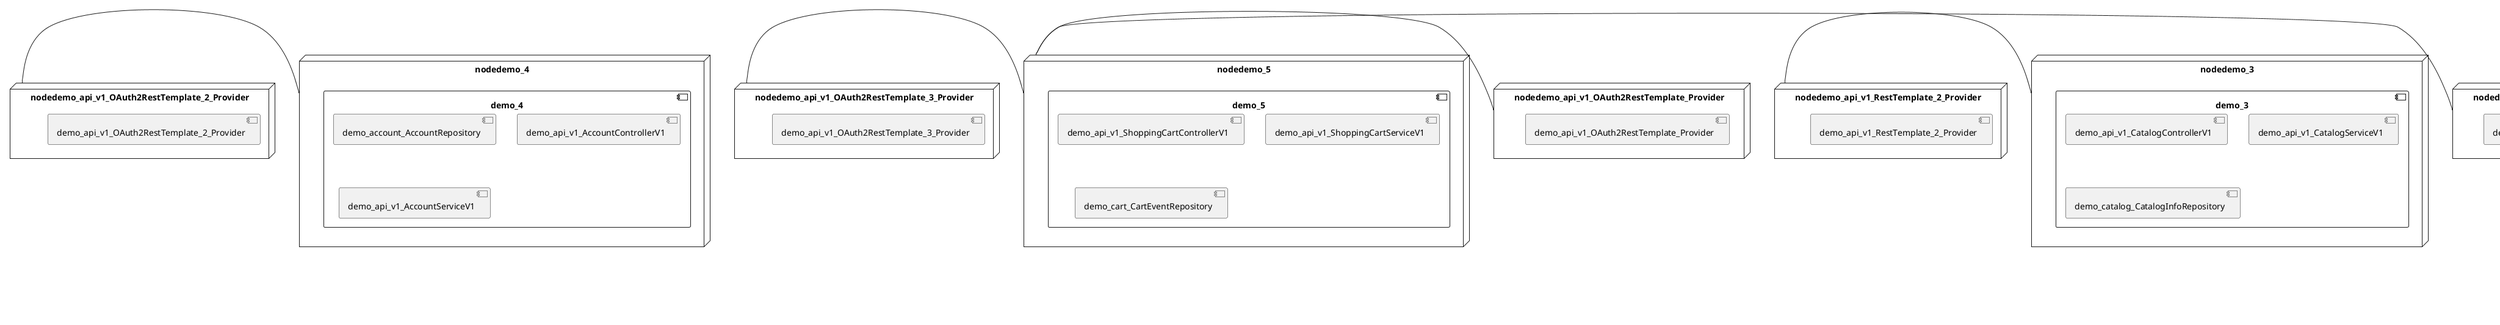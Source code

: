 @startuml
skinparam fixCircleLabelOverlapping true
skinparam componentStyle uml2
node nodedemo {
component demo {
[demo_api_v1_UserControllerV1] [[kbastani-spring-cloud-event-sourcing-example.system#_4ByK5tLnEe-7cIEW2C_u1A]]
[demo_api_v1_UserServiceV1] [[kbastani-spring-cloud-event-sourcing-example.system#_4ByK5tLnEe-7cIEW2C_u1A]]
[demo_user_UserRepository] [[kbastani-spring-cloud-event-sourcing-example.system#_4ByK5tLnEe-7cIEW2C_u1A]]
}
}
node nodedemo_2 {
component demo_2 {
[DatabaseInitializer] [[kbastani-spring-cloud-event-sourcing-example.system#_4ByK5tLnEe-7cIEW2C_u1A]]
[demo_api_v1_OrderControllerV1] [[kbastani-spring-cloud-event-sourcing-example.system#_4ByK5tLnEe-7cIEW2C_u1A]]
[demo_api_v1_OrderServiceV1] [[kbastani-spring-cloud-event-sourcing-example.system#_4ByK5tLnEe-7cIEW2C_u1A]]
[demo_config_DatabaseInitializer] [[kbastani-spring-cloud-event-sourcing-example.system#_4ByK5tLnEe-7cIEW2C_u1A]]
[demo_invoice_InvoiceRepository] [[kbastani-spring-cloud-event-sourcing-example.system#_4ByK5tLnEe-7cIEW2C_u1A]]
[demo_order_OrderEventRepository] [[kbastani-spring-cloud-event-sourcing-example.system#_4ByK5tLnEe-7cIEW2C_u1A]]
[demo_order_OrderRepository] [[kbastani-spring-cloud-event-sourcing-example.system#_4ByK5tLnEe-7cIEW2C_u1A]]
}
}
node nodedemo_3 {
component demo_3 {
[demo_api_v1_CatalogControllerV1] [[kbastani-spring-cloud-event-sourcing-example.system#_4ByK5tLnEe-7cIEW2C_u1A]]
[demo_api_v1_CatalogServiceV1] [[kbastani-spring-cloud-event-sourcing-example.system#_4ByK5tLnEe-7cIEW2C_u1A]]
[demo_catalog_CatalogInfoRepository] [[kbastani-spring-cloud-event-sourcing-example.system#_4ByK5tLnEe-7cIEW2C_u1A]]
}
}
node nodedemo_4 {
component demo_4 {
[demo_account_AccountRepository] [[kbastani-spring-cloud-event-sourcing-example.system#_4ByK5tLnEe-7cIEW2C_u1A]]
[demo_api_v1_AccountControllerV1] [[kbastani-spring-cloud-event-sourcing-example.system#_4ByK5tLnEe-7cIEW2C_u1A]]
[demo_api_v1_AccountServiceV1] [[kbastani-spring-cloud-event-sourcing-example.system#_4ByK5tLnEe-7cIEW2C_u1A]]
}
}
node nodedemo_5 {
component demo_5 {
[demo_api_v1_ShoppingCartControllerV1] [[kbastani-spring-cloud-event-sourcing-example.system#_4ByK5tLnEe-7cIEW2C_u1A]]
[demo_api_v1_ShoppingCartServiceV1] [[kbastani-spring-cloud-event-sourcing-example.system#_4ByK5tLnEe-7cIEW2C_u1A]]
[demo_cart_CartEventRepository] [[kbastani-spring-cloud-event-sourcing-example.system#_4ByK5tLnEe-7cIEW2C_u1A]]
}
}
node nodedemo_6 {
component demo_6 {
[demo_UserController] [[kbastani-spring-cloud-event-sourcing-example.system#_4ByK5tLnEe-7cIEW2C_u1A]]
[demo_UserRepository] [[kbastani-spring-cloud-event-sourcing-example.system#_4ByK5tLnEe-7cIEW2C_u1A]]
[demo_UserService] [[kbastani-spring-cloud-event-sourcing-example.system#_4ByK5tLnEe-7cIEW2C_u1A]]
[demo_login_UserController] [[kbastani-spring-cloud-event-sourcing-example.system#_4ByK5tLnEe-7cIEW2C_u1A]]
}
}
node nodedemo_v1 {
component demo_v1 {
[demo_v1_InventoryControllerV1] [[kbastani-spring-cloud-event-sourcing-example.system#_4ByK5tLnEe-7cIEW2C_u1A]]
[demo_v1_InventoryServiceV1] [[kbastani-spring-cloud-event-sourcing-example.system#_4ByK5tLnEe-7cIEW2C_u1A]]
}
}
node nodedemo_api_v1_OAuth2RestTemplate_2_Provider {
[demo_api_v1_OAuth2RestTemplate_2_Provider] [[kbastani-spring-cloud-event-sourcing-example.system#_4ByK5tLnEe-7cIEW2C_u1A]]
}
node nodedemo_api_v1_OAuth2RestTemplate_3_Provider {
[demo_api_v1_OAuth2RestTemplate_3_Provider] [[kbastani-spring-cloud-event-sourcing-example.system#_4ByK5tLnEe-7cIEW2C_u1A]]
}
node nodedemo_api_v1_OAuth2RestTemplate_Provider {
[demo_api_v1_OAuth2RestTemplate_Provider] [[kbastani-spring-cloud-event-sourcing-example.system#_4ByK5tLnEe-7cIEW2C_u1A]]
}
node nodedemo_api_v1_RestTemplate_2_Provider {
[demo_api_v1_RestTemplate_2_Provider] [[kbastani-spring-cloud-event-sourcing-example.system#_4ByK5tLnEe-7cIEW2C_u1A]]
}
node nodedemo_api_v1_RestTemplate_Provider {
[demo_api_v1_RestTemplate_Provider] [[kbastani-spring-cloud-event-sourcing-example.system#_4ByK5tLnEe-7cIEW2C_u1A]]
}
node nodedemo_inventory_InventoryRepository_Provider {
[demo_inventory_InventoryRepository_Provider] [[kbastani-spring-cloud-event-sourcing-example.system#_4ByK5tLnEe-7cIEW2C_u1A]]
}
node nodedemo_login_AuthenticationManager_Provider {
[demo_login_AuthenticationManager_Provider] [[kbastani-spring-cloud-event-sourcing-example.system#_4ByK5tLnEe-7cIEW2C_u1A]]
}
node nodedemo_login_ClientDetailsService_Provider {
[demo_login_ClientDetailsService_Provider] [[kbastani-spring-cloud-event-sourcing-example.system#_4ByK5tLnEe-7cIEW2C_u1A]]
}
node nodedemo_login_HttpSessionSecurityContextRepository_Provider {
[demo_login_HttpSessionSecurityContextRepository_Provider] [[kbastani-spring-cloud-event-sourcing-example.system#_4ByK5tLnEe-7cIEW2C_u1A]]
}
node nodedemo_login_LoginController {
[demo_login_LoginController] [[kbastani-spring-cloud-event-sourcing-example.system#_4ByK5tLnEe-7cIEW2C_u1A]]
}
node nodedemo_product_ProductRepository_Provider {
[demo_product_ProductRepository_Provider] [[kbastani-spring-cloud-event-sourcing-example.system#_4ByK5tLnEe-7cIEW2C_u1A]]
}
node nodedemo_user_UserClientV1 {
[demo_user_UserClientV1] [[kbastani-spring-cloud-event-sourcing-example.system#_4ByK5tLnEe-7cIEW2C_u1A]]
}
node nodedemo_v1_Session_Provider {
[demo_v1_Session_Provider] [[kbastani-spring-cloud-event-sourcing-example.system#_4ByK5tLnEe-7cIEW2C_u1A]]
}
[nodedemo_api_v1_OAuth2RestTemplate_2_Provider] - [nodedemo_4]
[nodedemo_api_v1_OAuth2RestTemplate_3_Provider] - [nodedemo_5]
[nodedemo_api_v1_OAuth2RestTemplate_Provider] - [nodedemo_5]
[nodedemo_api_v1_RestTemplate_2_Provider] - [nodedemo_3]
[nodedemo_api_v1_RestTemplate_Provider] - [nodedemo_5]
[nodedemo_inventory_InventoryRepository_Provider] - [nodedemo_v1]
[nodedemo_login_AuthenticationManager_Provider] - [nodedemo_login_LoginController]
[nodedemo_login_ClientDetailsService_Provider] - [nodedemo_login_LoginController]
[nodedemo_login_HttpSessionSecurityContextRepository_Provider] - [nodedemo_login_LoginController]
[nodedemo_product_ProductRepository_Provider] - [nodedemo_v1]
[nodedemo_v1_Session_Provider] - [nodedemo_v1]
[nodedemo] - [nodedemo_user_UserClientV1]

@enduml
